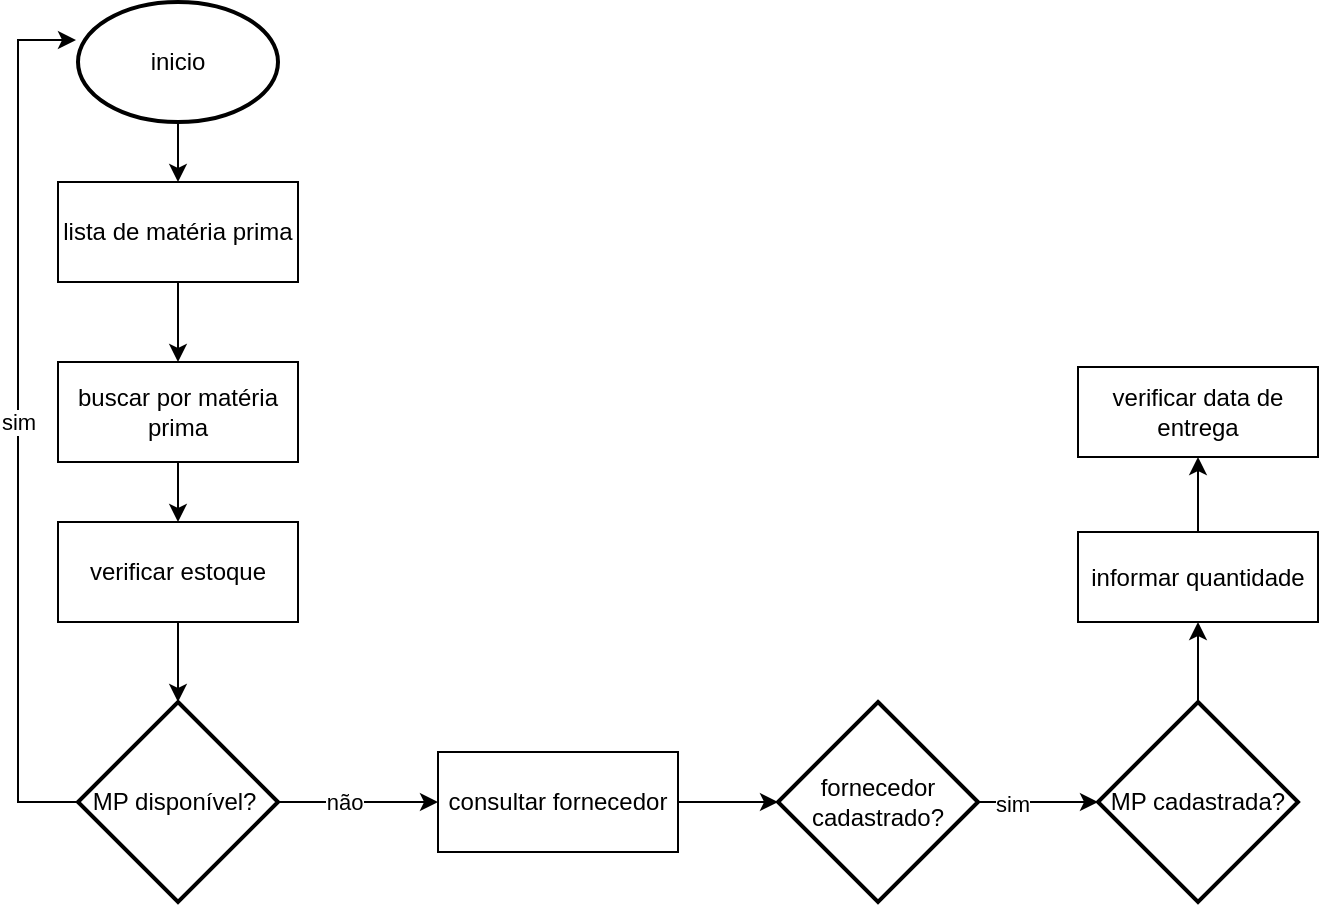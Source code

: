 <mxfile version="24.4.6" type="device">
  <diagram name="Página-1" id="AhK8qLFjwUJuuM3lIwTa">
    <mxGraphModel dx="1434" dy="782" grid="1" gridSize="10" guides="1" tooltips="1" connect="1" arrows="1" fold="1" page="1" pageScale="1" pageWidth="827" pageHeight="1169" math="0" shadow="0">
      <root>
        <mxCell id="0" />
        <mxCell id="1" parent="0" />
        <mxCell id="OCrhbPu4TxEZDssHP0U2-13" value="" style="edgeStyle=orthogonalEdgeStyle;rounded=0;orthogonalLoop=1;jettySize=auto;html=1;" edge="1" parent="1" source="OCrhbPu4TxEZDssHP0U2-1" target="OCrhbPu4TxEZDssHP0U2-9">
          <mxGeometry relative="1" as="geometry" />
        </mxCell>
        <mxCell id="OCrhbPu4TxEZDssHP0U2-1" value="inicio" style="strokeWidth=2;html=1;shape=mxgraph.flowchart.start_1;whiteSpace=wrap;" vertex="1" parent="1">
          <mxGeometry x="40" y="640" width="100" height="60" as="geometry" />
        </mxCell>
        <mxCell id="OCrhbPu4TxEZDssHP0U2-15" value="" style="edgeStyle=orthogonalEdgeStyle;rounded=0;orthogonalLoop=1;jettySize=auto;html=1;" edge="1" parent="1" source="OCrhbPu4TxEZDssHP0U2-2" target="OCrhbPu4TxEZDssHP0U2-11">
          <mxGeometry relative="1" as="geometry" />
        </mxCell>
        <mxCell id="OCrhbPu4TxEZDssHP0U2-2" value="buscar por matéria prima" style="rounded=0;whiteSpace=wrap;html=1;" vertex="1" parent="1">
          <mxGeometry x="30" y="820" width="120" height="50" as="geometry" />
        </mxCell>
        <mxCell id="OCrhbPu4TxEZDssHP0U2-14" value="" style="edgeStyle=orthogonalEdgeStyle;rounded=0;orthogonalLoop=1;jettySize=auto;html=1;" edge="1" parent="1" source="OCrhbPu4TxEZDssHP0U2-9" target="OCrhbPu4TxEZDssHP0U2-2">
          <mxGeometry relative="1" as="geometry" />
        </mxCell>
        <mxCell id="OCrhbPu4TxEZDssHP0U2-9" value="lista de matéria prima" style="rounded=0;whiteSpace=wrap;html=1;" vertex="1" parent="1">
          <mxGeometry x="30" y="730" width="120" height="50" as="geometry" />
        </mxCell>
        <mxCell id="OCrhbPu4TxEZDssHP0U2-39" value="" style="edgeStyle=orthogonalEdgeStyle;rounded=0;orthogonalLoop=1;jettySize=auto;html=1;" edge="1" parent="1" source="OCrhbPu4TxEZDssHP0U2-11" target="OCrhbPu4TxEZDssHP0U2-12">
          <mxGeometry relative="1" as="geometry" />
        </mxCell>
        <mxCell id="OCrhbPu4TxEZDssHP0U2-11" value="verificar estoque" style="rounded=0;whiteSpace=wrap;html=1;" vertex="1" parent="1">
          <mxGeometry x="30" y="900" width="120" height="50" as="geometry" />
        </mxCell>
        <mxCell id="OCrhbPu4TxEZDssHP0U2-18" value="" style="edgeStyle=orthogonalEdgeStyle;rounded=0;orthogonalLoop=1;jettySize=auto;html=1;" edge="1" parent="1" source="OCrhbPu4TxEZDssHP0U2-12" target="OCrhbPu4TxEZDssHP0U2-17">
          <mxGeometry relative="1" as="geometry" />
        </mxCell>
        <mxCell id="OCrhbPu4TxEZDssHP0U2-19" value="não" style="edgeLabel;html=1;align=center;verticalAlign=middle;resizable=0;points=[];" vertex="1" connectable="0" parent="OCrhbPu4TxEZDssHP0U2-18">
          <mxGeometry x="-0.171" relative="1" as="geometry">
            <mxPoint as="offset" />
          </mxGeometry>
        </mxCell>
        <mxCell id="OCrhbPu4TxEZDssHP0U2-12" value="MP disponível?&amp;nbsp;" style="strokeWidth=2;html=1;shape=mxgraph.flowchart.decision;whiteSpace=wrap;" vertex="1" parent="1">
          <mxGeometry x="40" y="990" width="100" height="100" as="geometry" />
        </mxCell>
        <mxCell id="OCrhbPu4TxEZDssHP0U2-27" value="" style="edgeStyle=orthogonalEdgeStyle;rounded=0;orthogonalLoop=1;jettySize=auto;html=1;" edge="1" parent="1" source="OCrhbPu4TxEZDssHP0U2-17" target="OCrhbPu4TxEZDssHP0U2-26">
          <mxGeometry relative="1" as="geometry" />
        </mxCell>
        <mxCell id="OCrhbPu4TxEZDssHP0U2-17" value="consultar fornecedor" style="rounded=0;whiteSpace=wrap;html=1;" vertex="1" parent="1">
          <mxGeometry x="220" y="1015" width="120" height="50" as="geometry" />
        </mxCell>
        <mxCell id="OCrhbPu4TxEZDssHP0U2-48" value="" style="edgeStyle=orthogonalEdgeStyle;rounded=0;orthogonalLoop=1;jettySize=auto;html=1;" edge="1" parent="1" source="OCrhbPu4TxEZDssHP0U2-26" target="OCrhbPu4TxEZDssHP0U2-47">
          <mxGeometry relative="1" as="geometry" />
        </mxCell>
        <mxCell id="OCrhbPu4TxEZDssHP0U2-49" value="sim" style="edgeLabel;html=1;align=center;verticalAlign=middle;resizable=0;points=[];" vertex="1" connectable="0" parent="OCrhbPu4TxEZDssHP0U2-48">
          <mxGeometry x="-0.433" y="-1" relative="1" as="geometry">
            <mxPoint as="offset" />
          </mxGeometry>
        </mxCell>
        <mxCell id="OCrhbPu4TxEZDssHP0U2-26" value="fornecedor cadastrado?" style="strokeWidth=2;html=1;shape=mxgraph.flowchart.decision;whiteSpace=wrap;" vertex="1" parent="1">
          <mxGeometry x="390" y="990" width="100" height="100" as="geometry" />
        </mxCell>
        <mxCell id="OCrhbPu4TxEZDssHP0U2-38" value="sim" style="edgeStyle=orthogonalEdgeStyle;rounded=0;orthogonalLoop=1;jettySize=auto;html=1;entryX=-0.01;entryY=0.317;entryDx=0;entryDy=0;entryPerimeter=0;" edge="1" parent="1" source="OCrhbPu4TxEZDssHP0U2-12" target="OCrhbPu4TxEZDssHP0U2-1">
          <mxGeometry relative="1" as="geometry">
            <Array as="points">
              <mxPoint x="10" y="1040" />
              <mxPoint x="10" y="659" />
            </Array>
          </mxGeometry>
        </mxCell>
        <mxCell id="OCrhbPu4TxEZDssHP0U2-54" value="" style="edgeStyle=orthogonalEdgeStyle;rounded=0;orthogonalLoop=1;jettySize=auto;html=1;" edge="1" parent="1" source="OCrhbPu4TxEZDssHP0U2-47" target="OCrhbPu4TxEZDssHP0U2-53">
          <mxGeometry relative="1" as="geometry" />
        </mxCell>
        <mxCell id="OCrhbPu4TxEZDssHP0U2-47" value="MP cadastrada?" style="strokeWidth=2;html=1;shape=mxgraph.flowchart.decision;whiteSpace=wrap;" vertex="1" parent="1">
          <mxGeometry x="550" y="990" width="100" height="100" as="geometry" />
        </mxCell>
        <mxCell id="OCrhbPu4TxEZDssHP0U2-56" value="" style="edgeStyle=orthogonalEdgeStyle;rounded=0;orthogonalLoop=1;jettySize=auto;html=1;" edge="1" parent="1" source="OCrhbPu4TxEZDssHP0U2-53" target="OCrhbPu4TxEZDssHP0U2-55">
          <mxGeometry relative="1" as="geometry" />
        </mxCell>
        <mxCell id="OCrhbPu4TxEZDssHP0U2-53" value="informar quantidade" style="rounded=0;whiteSpace=wrap;html=1;" vertex="1" parent="1">
          <mxGeometry x="540" y="905" width="120" height="45" as="geometry" />
        </mxCell>
        <mxCell id="OCrhbPu4TxEZDssHP0U2-55" value="verificar data de entrega" style="rounded=0;whiteSpace=wrap;html=1;" vertex="1" parent="1">
          <mxGeometry x="540" y="822.5" width="120" height="45" as="geometry" />
        </mxCell>
      </root>
    </mxGraphModel>
  </diagram>
</mxfile>
